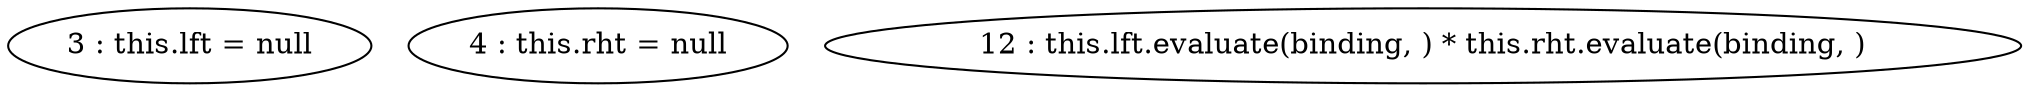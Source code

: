 digraph G {
"3 : this.lft = null"
"4 : this.rht = null"
"12 : this.lft.evaluate(binding, ) * this.rht.evaluate(binding, )"
}
